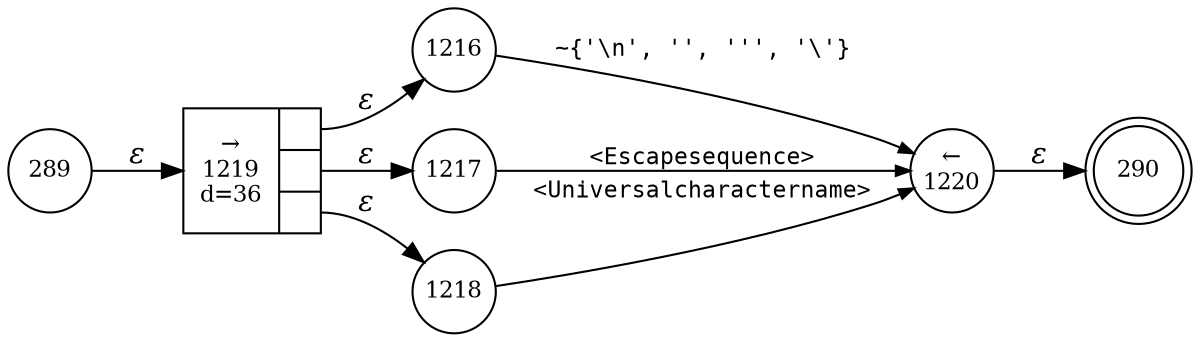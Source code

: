 digraph ATN {
rankdir=LR;
s290[fontsize=11, label="290", shape=doublecircle, fixedsize=true, width=.6];
s1216[fontsize=11,label="1216", shape=circle, fixedsize=true, width=.55, peripheries=1];
s289[fontsize=11,label="289", shape=circle, fixedsize=true, width=.55, peripheries=1];
s1217[fontsize=11,label="1217", shape=circle, fixedsize=true, width=.55, peripheries=1];
s1218[fontsize=11,label="1218", shape=circle, fixedsize=true, width=.55, peripheries=1];
s1219[fontsize=11,label="{&rarr;\n1219\nd=36|{<p0>|<p1>|<p2>}}", shape=record, fixedsize=false, peripheries=1];
s1220[fontsize=11,label="&larr;\n1220", shape=circle, fixedsize=true, width=.55, peripheries=1];
s289 -> s1219 [fontname="Times-Italic", label="&epsilon;"];
s1219:p0 -> s1216 [fontname="Times-Italic", label="&epsilon;"];
s1219:p1 -> s1217 [fontname="Times-Italic", label="&epsilon;"];
s1219:p2 -> s1218 [fontname="Times-Italic", label="&epsilon;"];
s1216 -> s1220 [fontsize=11, fontname="Courier", arrowsize=.7, label = "~{'\\n', '', ''', '\\'}", arrowhead = normal];
s1217 -> s1220 [fontsize=11, fontname="Courier", arrowsize=.7, label = "<Escapesequence>", arrowhead = normal];
s1218 -> s1220 [fontsize=11, fontname="Courier", arrowsize=.7, label = "<Universalcharactername>", arrowhead = normal];
s1220 -> s290 [fontname="Times-Italic", label="&epsilon;"];
}